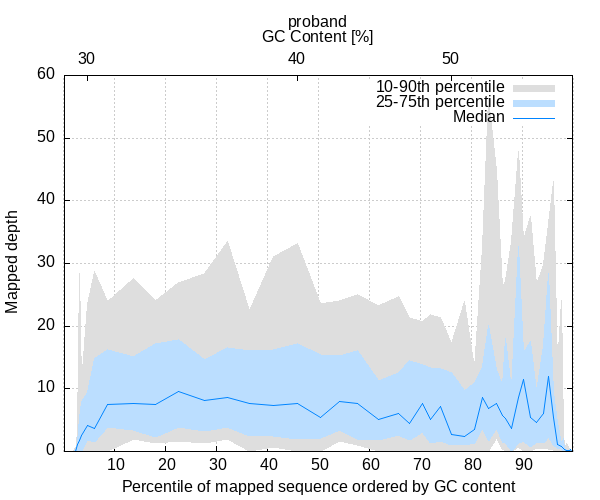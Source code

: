 
            set terminal png size 600,500 truecolor
            set output "./bamstat_plots/proband-gc-depth.png"
            set grid xtics ytics y2tics back lc rgb "#cccccc"
            set ylabel "Mapped depth"
            set xlabel "Percentile of mapped sequence ordered by GC content"
            set x2label "GC Content [%]"
            set title "proband"
            set x2tics ("30" 4.681,"40" 45.936,"50" 76.183)
            set xtics nomirror
            set xrange [0.1:99.9]

            plot '-' using 1:2:3 with filledcurve lt 1 lc rgb "#dedede" t '10-90th percentile' , \
                 '-' using 1:2:3 with filledcurve lt 1 lc rgb "#bbdeff" t '25-75th percentile' , \
                 '-' using 1:2 with lines lc rgb "#0084ff" t 'Median'
        0.309	0.000	0.005
0.412	0.005	0.010
0.463	0.005	0.005
0.617	0.005	0.010
0.772	0.005	0.015
0.823	0.005	0.005
0.926	0.005	0.005
1.080	0.005	0.010
1.286	0.005	0.005
1.543	0.005	0.020
1.646	0.005	0.010
1.800	0.005	0.005
1.852	0.005	0.005
1.903	0.005	0.005
2.160	0.005	0.417
2.212	0.010	0.010
2.623	0.005	3.131
3.035	0.005	28.474
3.498	0.005	10.849
4.681	0.005	23.456
6.019	0.005	28.734
8.642	0.010	24.005
13.683	1.882	27.587
18.056	1.303	24.132
22.531	1.539	26.999
27.623	1.220	28.435
32.047	1.882	33.487
36.523	0.005	22.555
41.101	0.608	31.154
45.936	0.073	33.124
50.463	0.005	23.549
54.115	1.548	24.108
57.665	0.906	25.073
61.780	0.005	23.309
65.741	0.010	24.721
67.953	0.005	21.462
70.422	0.005	20.717
71.914	0.005	21.883
73.971	0.010	21.379
76.183	0.005	17.184
78.652	0.005	24.010
80.710	0.005	13.181
82.202	0.010	32.546
83.488	0.005	56.355
84.979	2.097	44.850
86.060	0.274	26.107
86.831	0.005	27.308
87.963	0.010	33.541
89.198	0.617	47.883
90.226	0.010	33.869
91.615	0.005	37.544
92.901	0.402	26.636
94.290	0.304	29.919
95.267	0.265	36.358
96.245	0.216	43.130
96.965	0.020	13.450
97.737	0.157	24.049
98.045	0.039	3.146
98.405	0.049	0.510
98.817	0.010	1.294
99.074	0.010	0.559
99.383	0.039	0.333
99.588	0.064	0.392
99.794	0.020	0.147
99.897	0.078	0.127
99.949	0.010	0.010
100.000	0.059	0.059
end
0.309	0.000	0.005
0.412	0.005	0.010
0.463	0.005	0.005
0.617	0.005	0.010
0.772	0.005	0.015
0.823	0.005	0.005
0.926	0.005	0.005
1.080	0.005	0.010
1.286	0.005	0.005
1.543	0.005	0.005
1.646	0.005	0.010
1.800	0.005	0.005
1.852	0.005	0.005
1.903	0.005	0.005
2.160	0.005	0.098
2.212	0.010	0.010
2.623	0.005	1.382
3.035	0.005	5.419
3.498	0.005	7.909
4.681	1.764	9.418
6.019	1.490	14.852
8.642	3.802	16.297
13.683	3.430	15.165
18.056	2.254	17.258
22.531	3.773	17.900
27.623	3.170	14.710
32.047	3.773	16.533
36.523	2.386	16.092
41.101	2.435	16.332
45.936	1.940	17.307
50.463	2.097	15.509
54.115	3.293	15.386
57.665	1.872	16.165
61.780	1.715	11.368
65.741	2.533	12.593
67.953	1.725	14.475
70.422	2.999	13.901
71.914	1.352	13.470
73.971	1.588	13.299
76.183	0.990	12.676
78.652	1.029	9.687
80.710	1.245	10.976
82.202	3.606	13.558
83.488	1.617	20.070
84.979	3.734	13.152
86.060	1.372	10.506
86.831	1.352	18.003
87.963	0.029	9.859
89.198	1.225	32.761
90.226	1.666	15.802
91.615	0.598	17.586
92.901	1.421	9.535
94.290	1.303	16.944
95.267	2.259	28.435
96.245	0.960	9.457
96.965	0.412	4.704
97.737	0.319	1.225
98.045	0.039	2.097
98.405	0.294	0.392
98.817	0.049	0.265
99.074	0.010	0.176
99.383	0.039	0.304
99.588	0.064	0.348
99.794	0.020	0.039
99.897	0.078	0.127
99.949	0.010	0.010
100.000	0.059	0.059
end
0.309	0.005
0.412	0.005
0.463	0.005
0.617	0.005
0.772	0.010
0.823	0.005
0.926	0.005
1.080	0.010
1.286	0.005
1.543	0.005
1.646	0.005
1.800	0.005
1.852	0.005
1.903	0.005
2.160	0.010
2.212	0.010
2.623	1.107
3.035	1.798
3.498	2.538
4.681	4.175
6.019	3.626
8.642	7.438
13.683	7.673
18.056	7.551
22.531	9.653
27.623	8.134
32.047	8.644
36.523	7.654
41.101	7.409
45.936	7.683
50.463	5.454
54.115	7.967
57.665	7.605
61.780	5.096
65.741	6.086
67.953	4.410
70.422	7.664
71.914	5.067
73.971	7.120
76.183	2.773
78.652	2.347
80.710	3.464
82.202	8.693
83.488	6.880
84.979	7.732
86.060	5.743
86.831	5.199
87.963	3.616
89.198	8.644
90.226	11.486
91.615	5.370
92.901	4.665
94.290	6.047
95.267	11.932
96.245	5.478
96.965	1.186
97.737	0.823
98.045	0.470
98.405	0.353
98.817	0.167
99.074	0.167
99.383	0.108
99.588	0.265
99.794	0.020
99.897	0.078
99.949	0.010
100.000	0.059
end
